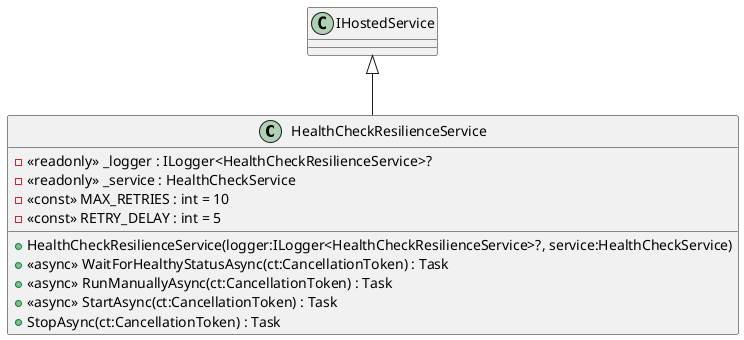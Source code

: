 @startuml
class HealthCheckResilienceService {
    - <<readonly>> _logger : ILogger<HealthCheckResilienceService>?
    - <<readonly>> _service : HealthCheckService
    + HealthCheckResilienceService(logger:ILogger<HealthCheckResilienceService>?, service:HealthCheckService)
    - <<const>> MAX_RETRIES : int = 10
    - <<const>> RETRY_DELAY : int = 5
    + <<async>> WaitForHealthyStatusAsync(ct:CancellationToken) : Task
    + <<async>> RunManuallyAsync(ct:CancellationToken) : Task
    + <<async>> StartAsync(ct:CancellationToken) : Task
    + StopAsync(ct:CancellationToken) : Task
}
IHostedService <|-- HealthCheckResilienceService
@enduml
